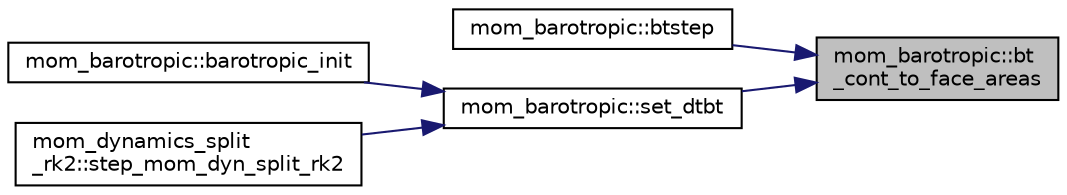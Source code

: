 digraph "mom_barotropic::bt_cont_to_face_areas"
{
 // INTERACTIVE_SVG=YES
 // LATEX_PDF_SIZE
  edge [fontname="Helvetica",fontsize="10",labelfontname="Helvetica",labelfontsize="10"];
  node [fontname="Helvetica",fontsize="10",shape=record];
  rankdir="RL";
  Node1 [label="mom_barotropic::bt\l_cont_to_face_areas",height=0.2,width=0.4,color="black", fillcolor="grey75", style="filled", fontcolor="black",tooltip="This subroutine uses the BTCL types to find typical or maximum face areas, which can then be used for..."];
  Node1 -> Node2 [dir="back",color="midnightblue",fontsize="10",style="solid",fontname="Helvetica"];
  Node2 [label="mom_barotropic::btstep",height=0.2,width=0.4,color="black", fillcolor="white", style="filled",URL="$namespacemom__barotropic.html#a1468df372a5d1dcb95e0b35d782895de",tooltip="This subroutine time steps the barotropic equations explicitly. For gravity waves,..."];
  Node1 -> Node3 [dir="back",color="midnightblue",fontsize="10",style="solid",fontname="Helvetica"];
  Node3 [label="mom_barotropic::set_dtbt",height=0.2,width=0.4,color="black", fillcolor="white", style="filled",URL="$namespacemom__barotropic.html#a486257b675aa4e81c2d1634b5288a67f",tooltip="This subroutine automatically determines an optimal value for dtbt based on some state of the ocean."];
  Node3 -> Node4 [dir="back",color="midnightblue",fontsize="10",style="solid",fontname="Helvetica"];
  Node4 [label="mom_barotropic::barotropic_init",height=0.2,width=0.4,color="black", fillcolor="white", style="filled",URL="$namespacemom__barotropic.html#a59244968890766632554a6d271ec4499",tooltip="barotropic_init initializes a number of time-invariant fields used in the barotropic calculation and ..."];
  Node3 -> Node5 [dir="back",color="midnightblue",fontsize="10",style="solid",fontname="Helvetica"];
  Node5 [label="mom_dynamics_split\l_rk2::step_mom_dyn_split_rk2",height=0.2,width=0.4,color="black", fillcolor="white", style="filled",URL="$namespacemom__dynamics__split__rk2.html#a976e700971f232fc11bc69b31d611c32",tooltip="RK2 splitting for time stepping MOM adiabatic dynamics."];
}
